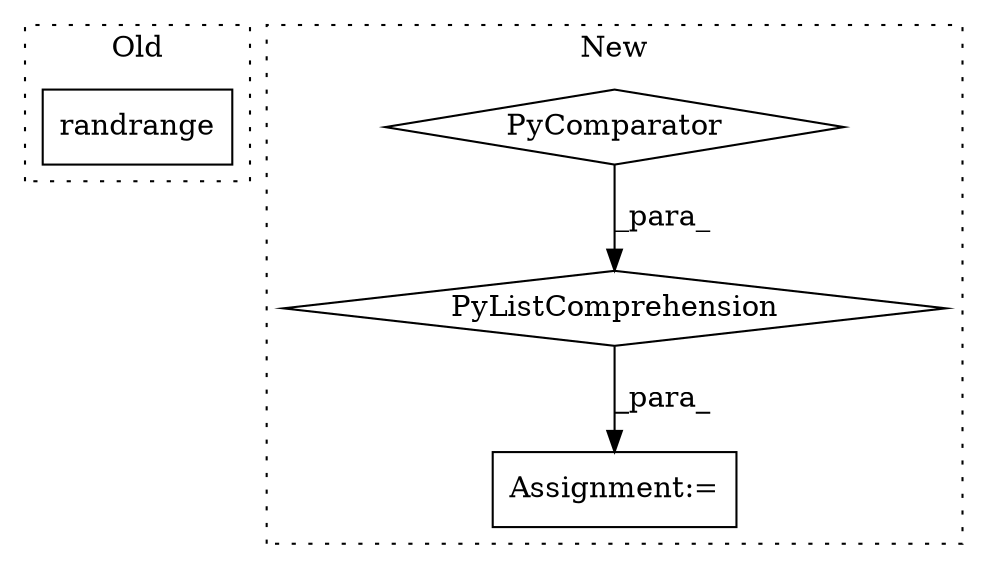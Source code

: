 digraph G {
subgraph cluster0 {
1 [label="randrange" a="32" s="77339,77356" l="10,1" shape="box"];
label = "Old";
style="dotted";
}
subgraph cluster1 {
2 [label="PyComparator" a="113" s="78081" l="30" shape="diamond"];
3 [label="PyListComprehension" a="109" s="78009" l="110" shape="diamond"];
4 [label="Assignment:=" a="7" s="77997" l="12" shape="box"];
label = "New";
style="dotted";
}
2 -> 3 [label="_para_"];
3 -> 4 [label="_para_"];
}